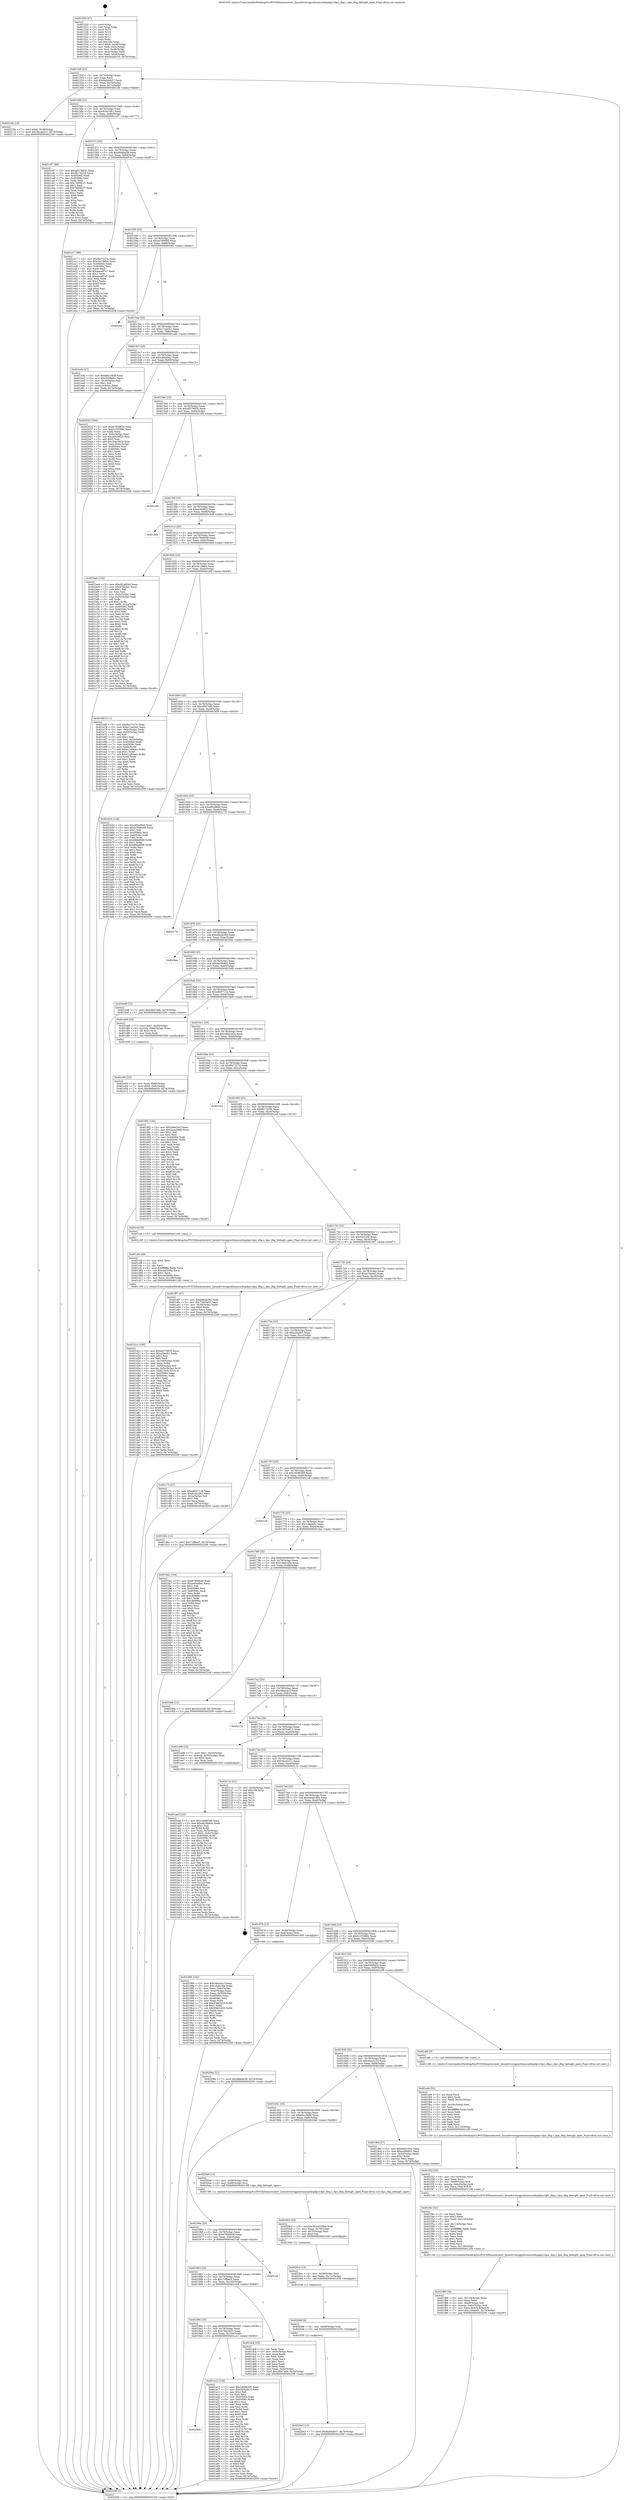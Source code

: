 digraph "0x401520" {
  label = "0x401520 (/mnt/c/Users/mathe/Desktop/tcc/POCII/binaries/extr_linuxdriversgpudrmmsmdispdpu1dpu_dbg.c_dpu_dbg_debugfs_open_Final-ollvm.out::main(0))"
  labelloc = "t"
  node[shape=record]

  Entry [label="",width=0.3,height=0.3,shape=circle,fillcolor=black,style=filled]
  "0x40154f" [label="{
     0x40154f [23]\l
     | [instrs]\l
     &nbsp;&nbsp;0x40154f \<+3\>: mov -0x74(%rbp),%eax\l
     &nbsp;&nbsp;0x401552 \<+2\>: mov %eax,%ecx\l
     &nbsp;&nbsp;0x401554 \<+6\>: sub $0x8a94db57,%ecx\l
     &nbsp;&nbsp;0x40155a \<+3\>: mov %eax,-0x78(%rbp)\l
     &nbsp;&nbsp;0x40155d \<+3\>: mov %ecx,-0x7c(%rbp)\l
     &nbsp;&nbsp;0x401560 \<+6\>: je 000000000040210b \<main+0xbeb\>\l
  }"]
  "0x40210b" [label="{
     0x40210b [19]\l
     | [instrs]\l
     &nbsp;&nbsp;0x40210b \<+7\>: movl $0x0,-0x38(%rbp)\l
     &nbsp;&nbsp;0x402112 \<+7\>: movl $0x3bcee211,-0x74(%rbp)\l
     &nbsp;&nbsp;0x402119 \<+5\>: jmp 0000000000402209 \<main+0xce9\>\l
  }"]
  "0x401566" [label="{
     0x401566 [22]\l
     | [instrs]\l
     &nbsp;&nbsp;0x401566 \<+5\>: jmp 000000000040156b \<main+0x4b\>\l
     &nbsp;&nbsp;0x40156b \<+3\>: mov -0x78(%rbp),%eax\l
     &nbsp;&nbsp;0x40156e \<+5\>: sub $0x9c5e1661,%eax\l
     &nbsp;&nbsp;0x401573 \<+3\>: mov %eax,-0x80(%rbp)\l
     &nbsp;&nbsp;0x401576 \<+6\>: je 0000000000401c97 \<main+0x777\>\l
  }"]
  Exit [label="",width=0.3,height=0.3,shape=circle,fillcolor=black,style=filled,peripheries=2]
  "0x401c97" [label="{
     0x401c97 [88]\l
     | [instrs]\l
     &nbsp;&nbsp;0x401c97 \<+5\>: mov $0xa6378935,%eax\l
     &nbsp;&nbsp;0x401c9c \<+5\>: mov $0xf817d256,%ecx\l
     &nbsp;&nbsp;0x401ca1 \<+7\>: mov 0x405064,%edx\l
     &nbsp;&nbsp;0x401ca8 \<+7\>: mov 0x40506c,%esi\l
     &nbsp;&nbsp;0x401caf \<+2\>: mov %edx,%edi\l
     &nbsp;&nbsp;0x401cb1 \<+6\>: add $0x749581f7,%edi\l
     &nbsp;&nbsp;0x401cb7 \<+3\>: sub $0x1,%edi\l
     &nbsp;&nbsp;0x401cba \<+6\>: sub $0x749581f7,%edi\l
     &nbsp;&nbsp;0x401cc0 \<+3\>: imul %edi,%edx\l
     &nbsp;&nbsp;0x401cc3 \<+3\>: and $0x1,%edx\l
     &nbsp;&nbsp;0x401cc6 \<+3\>: cmp $0x0,%edx\l
     &nbsp;&nbsp;0x401cc9 \<+4\>: sete %r8b\l
     &nbsp;&nbsp;0x401ccd \<+3\>: cmp $0xa,%esi\l
     &nbsp;&nbsp;0x401cd0 \<+4\>: setl %r9b\l
     &nbsp;&nbsp;0x401cd4 \<+3\>: mov %r8b,%r10b\l
     &nbsp;&nbsp;0x401cd7 \<+3\>: and %r9b,%r10b\l
     &nbsp;&nbsp;0x401cda \<+3\>: xor %r9b,%r8b\l
     &nbsp;&nbsp;0x401cdd \<+3\>: or %r8b,%r10b\l
     &nbsp;&nbsp;0x401ce0 \<+4\>: test $0x1,%r10b\l
     &nbsp;&nbsp;0x401ce4 \<+3\>: cmovne %ecx,%eax\l
     &nbsp;&nbsp;0x401ce7 \<+3\>: mov %eax,-0x74(%rbp)\l
     &nbsp;&nbsp;0x401cea \<+5\>: jmp 0000000000402209 \<main+0xce9\>\l
  }"]
  "0x40157c" [label="{
     0x40157c [25]\l
     | [instrs]\l
     &nbsp;&nbsp;0x40157c \<+5\>: jmp 0000000000401581 \<main+0x61\>\l
     &nbsp;&nbsp;0x401581 \<+3\>: mov -0x78(%rbp),%eax\l
     &nbsp;&nbsp;0x401584 \<+5\>: sub $0x9fabbe28,%eax\l
     &nbsp;&nbsp;0x401589 \<+6\>: mov %eax,-0x84(%rbp)\l
     &nbsp;&nbsp;0x40158f \<+6\>: je 0000000000401e17 \<main+0x8f7\>\l
  }"]
  "0x4020e2" [label="{
     0x4020e2 [12]\l
     | [instrs]\l
     &nbsp;&nbsp;0x4020e2 \<+7\>: movl $0x8a94db57,-0x74(%rbp)\l
     &nbsp;&nbsp;0x4020e9 \<+5\>: jmp 0000000000402209 \<main+0xce9\>\l
  }"]
  "0x401e17" [label="{
     0x401e17 [88]\l
     | [instrs]\l
     &nbsp;&nbsp;0x401e17 \<+5\>: mov $0xf6a73274,%eax\l
     &nbsp;&nbsp;0x401e1c \<+5\>: mov $0xc6c18664,%ecx\l
     &nbsp;&nbsp;0x401e21 \<+7\>: mov 0x405064,%edx\l
     &nbsp;&nbsp;0x401e28 \<+7\>: mov 0x40506c,%esi\l
     &nbsp;&nbsp;0x401e2f \<+2\>: mov %edx,%edi\l
     &nbsp;&nbsp;0x401e31 \<+6\>: add $0xaaea97a7,%edi\l
     &nbsp;&nbsp;0x401e37 \<+3\>: sub $0x1,%edi\l
     &nbsp;&nbsp;0x401e3a \<+6\>: sub $0xaaea97a7,%edi\l
     &nbsp;&nbsp;0x401e40 \<+3\>: imul %edi,%edx\l
     &nbsp;&nbsp;0x401e43 \<+3\>: and $0x1,%edx\l
     &nbsp;&nbsp;0x401e46 \<+3\>: cmp $0x0,%edx\l
     &nbsp;&nbsp;0x401e49 \<+4\>: sete %r8b\l
     &nbsp;&nbsp;0x401e4d \<+3\>: cmp $0xa,%esi\l
     &nbsp;&nbsp;0x401e50 \<+4\>: setl %r9b\l
     &nbsp;&nbsp;0x401e54 \<+3\>: mov %r8b,%r10b\l
     &nbsp;&nbsp;0x401e57 \<+3\>: and %r9b,%r10b\l
     &nbsp;&nbsp;0x401e5a \<+3\>: xor %r9b,%r8b\l
     &nbsp;&nbsp;0x401e5d \<+3\>: or %r8b,%r10b\l
     &nbsp;&nbsp;0x401e60 \<+4\>: test $0x1,%r10b\l
     &nbsp;&nbsp;0x401e64 \<+3\>: cmovne %ecx,%eax\l
     &nbsp;&nbsp;0x401e67 \<+3\>: mov %eax,-0x74(%rbp)\l
     &nbsp;&nbsp;0x401e6a \<+5\>: jmp 0000000000402209 \<main+0xce9\>\l
  }"]
  "0x401595" [label="{
     0x401595 [25]\l
     | [instrs]\l
     &nbsp;&nbsp;0x401595 \<+5\>: jmp 000000000040159a \<main+0x7a\>\l
     &nbsp;&nbsp;0x40159a \<+3\>: mov -0x78(%rbp),%eax\l
     &nbsp;&nbsp;0x40159d \<+5\>: sub $0xa0789695,%eax\l
     &nbsp;&nbsp;0x4015a2 \<+6\>: mov %eax,-0x88(%rbp)\l
     &nbsp;&nbsp;0x4015a8 \<+6\>: je 00000000004020fa \<main+0xbda\>\l
  }"]
  "0x4020d9" [label="{
     0x4020d9 [9]\l
     | [instrs]\l
     &nbsp;&nbsp;0x4020d9 \<+4\>: mov -0x68(%rbp),%rdi\l
     &nbsp;&nbsp;0x4020dd \<+5\>: call 0000000000401030 \<free@plt\>\l
     | [calls]\l
     &nbsp;&nbsp;0x401030 \{1\} (unknown)\l
  }"]
  "0x4020fa" [label="{
     0x4020fa\l
  }", style=dashed]
  "0x4015ae" [label="{
     0x4015ae [25]\l
     | [instrs]\l
     &nbsp;&nbsp;0x4015ae \<+5\>: jmp 00000000004015b3 \<main+0x93\>\l
     &nbsp;&nbsp;0x4015b3 \<+3\>: mov -0x78(%rbp),%eax\l
     &nbsp;&nbsp;0x4015b6 \<+5\>: sub $0xa11ee2e1,%eax\l
     &nbsp;&nbsp;0x4015bb \<+6\>: mov %eax,-0x8c(%rbp)\l
     &nbsp;&nbsp;0x4015c1 \<+6\>: je 0000000000401ede \<main+0x9be\>\l
  }"]
  "0x4020ca" [label="{
     0x4020ca [15]\l
     | [instrs]\l
     &nbsp;&nbsp;0x4020ca \<+4\>: mov -0x58(%rbp),%rdi\l
     &nbsp;&nbsp;0x4020ce \<+6\>: mov %eax,-0x11c(%rbp)\l
     &nbsp;&nbsp;0x4020d4 \<+5\>: call 0000000000401030 \<free@plt\>\l
     | [calls]\l
     &nbsp;&nbsp;0x401030 \{1\} (unknown)\l
  }"]
  "0x401ede" [label="{
     0x401ede [27]\l
     | [instrs]\l
     &nbsp;&nbsp;0x401ede \<+5\>: mov $0x66e19b9f,%eax\l
     &nbsp;&nbsp;0x401ee3 \<+5\>: mov $0x556f9d3c,%ecx\l
     &nbsp;&nbsp;0x401ee8 \<+3\>: mov -0x29(%rbp),%dl\l
     &nbsp;&nbsp;0x401eeb \<+3\>: test $0x1,%dl\l
     &nbsp;&nbsp;0x401eee \<+3\>: cmovne %ecx,%eax\l
     &nbsp;&nbsp;0x401ef1 \<+3\>: mov %eax,-0x74(%rbp)\l
     &nbsp;&nbsp;0x401ef4 \<+5\>: jmp 0000000000402209 \<main+0xce9\>\l
  }"]
  "0x4015c7" [label="{
     0x4015c7 [25]\l
     | [instrs]\l
     &nbsp;&nbsp;0x4015c7 \<+5\>: jmp 00000000004015cc \<main+0xac\>\l
     &nbsp;&nbsp;0x4015cc \<+3\>: mov -0x78(%rbp),%eax\l
     &nbsp;&nbsp;0x4015cf \<+5\>: sub $0xa40a46ac,%eax\l
     &nbsp;&nbsp;0x4015d4 \<+6\>: mov %eax,-0x90(%rbp)\l
     &nbsp;&nbsp;0x4015da \<+6\>: je 0000000000402032 \<main+0xb12\>\l
  }"]
  "0x4020b3" [label="{
     0x4020b3 [23]\l
     | [instrs]\l
     &nbsp;&nbsp;0x4020b3 \<+10\>: movabs $0x4030b6,%rdi\l
     &nbsp;&nbsp;0x4020bd \<+3\>: mov %eax,-0x70(%rbp)\l
     &nbsp;&nbsp;0x4020c0 \<+3\>: mov -0x70(%rbp),%esi\l
     &nbsp;&nbsp;0x4020c3 \<+2\>: mov $0x0,%al\l
     &nbsp;&nbsp;0x4020c5 \<+5\>: call 0000000000401040 \<printf@plt\>\l
     | [calls]\l
     &nbsp;&nbsp;0x401040 \{1\} (unknown)\l
  }"]
  "0x402032" [label="{
     0x402032 [104]\l
     | [instrs]\l
     &nbsp;&nbsp;0x402032 \<+5\>: mov $0x67856639,%eax\l
     &nbsp;&nbsp;0x402037 \<+5\>: mov $0x5135586b,%ecx\l
     &nbsp;&nbsp;0x40203c \<+2\>: xor %edx,%edx\l
     &nbsp;&nbsp;0x40203e \<+3\>: mov -0x6c(%rbp),%esi\l
     &nbsp;&nbsp;0x402041 \<+6\>: sub $0x204c0620,%esi\l
     &nbsp;&nbsp;0x402047 \<+3\>: add $0x1,%esi\l
     &nbsp;&nbsp;0x40204a \<+6\>: add $0x204c0620,%esi\l
     &nbsp;&nbsp;0x402050 \<+3\>: mov %esi,-0x6c(%rbp)\l
     &nbsp;&nbsp;0x402053 \<+7\>: mov 0x405064,%esi\l
     &nbsp;&nbsp;0x40205a \<+7\>: mov 0x40506c,%edi\l
     &nbsp;&nbsp;0x402061 \<+3\>: sub $0x1,%edx\l
     &nbsp;&nbsp;0x402064 \<+3\>: mov %esi,%r8d\l
     &nbsp;&nbsp;0x402067 \<+3\>: add %edx,%r8d\l
     &nbsp;&nbsp;0x40206a \<+4\>: imul %r8d,%esi\l
     &nbsp;&nbsp;0x40206e \<+3\>: and $0x1,%esi\l
     &nbsp;&nbsp;0x402071 \<+3\>: cmp $0x0,%esi\l
     &nbsp;&nbsp;0x402074 \<+4\>: sete %r9b\l
     &nbsp;&nbsp;0x402078 \<+3\>: cmp $0xa,%edi\l
     &nbsp;&nbsp;0x40207b \<+4\>: setl %r10b\l
     &nbsp;&nbsp;0x40207f \<+3\>: mov %r9b,%r11b\l
     &nbsp;&nbsp;0x402082 \<+3\>: and %r10b,%r11b\l
     &nbsp;&nbsp;0x402085 \<+3\>: xor %r10b,%r9b\l
     &nbsp;&nbsp;0x402088 \<+3\>: or %r9b,%r11b\l
     &nbsp;&nbsp;0x40208b \<+4\>: test $0x1,%r11b\l
     &nbsp;&nbsp;0x40208f \<+3\>: cmovne %ecx,%eax\l
     &nbsp;&nbsp;0x402092 \<+3\>: mov %eax,-0x74(%rbp)\l
     &nbsp;&nbsp;0x402095 \<+5\>: jmp 0000000000402209 \<main+0xce9\>\l
  }"]
  "0x4015e0" [label="{
     0x4015e0 [25]\l
     | [instrs]\l
     &nbsp;&nbsp;0x4015e0 \<+5\>: jmp 00000000004015e5 \<main+0xc5\>\l
     &nbsp;&nbsp;0x4015e5 \<+3\>: mov -0x78(%rbp),%eax\l
     &nbsp;&nbsp;0x4015e8 \<+5\>: sub $0xa6378935,%eax\l
     &nbsp;&nbsp;0x4015ed \<+6\>: mov %eax,-0x94(%rbp)\l
     &nbsp;&nbsp;0x4015f3 \<+6\>: je 0000000000402189 \<main+0xc69\>\l
  }"]
  "0x401f80" [label="{
     0x401f80 [34]\l
     | [instrs]\l
     &nbsp;&nbsp;0x401f80 \<+6\>: mov -0x118(%rbp),%ecx\l
     &nbsp;&nbsp;0x401f86 \<+3\>: imul %eax,%ecx\l
     &nbsp;&nbsp;0x401f89 \<+4\>: mov -0x68(%rbp),%r8\l
     &nbsp;&nbsp;0x401f8d \<+4\>: movslq -0x6c(%rbp),%r9\l
     &nbsp;&nbsp;0x401f91 \<+5\>: mov %ecx,0x4(%r8,%r9,8)\l
     &nbsp;&nbsp;0x401f96 \<+7\>: movl $0x1cfaab81,-0x74(%rbp)\l
     &nbsp;&nbsp;0x401f9d \<+5\>: jmp 0000000000402209 \<main+0xce9\>\l
  }"]
  "0x402189" [label="{
     0x402189\l
  }", style=dashed]
  "0x4015f9" [label="{
     0x4015f9 [25]\l
     | [instrs]\l
     &nbsp;&nbsp;0x4015f9 \<+5\>: jmp 00000000004015fe \<main+0xde\>\l
     &nbsp;&nbsp;0x4015fe \<+3\>: mov -0x78(%rbp),%eax\l
     &nbsp;&nbsp;0x401601 \<+5\>: sub $0xacf4d931,%eax\l
     &nbsp;&nbsp;0x401606 \<+6\>: mov %eax,-0x98(%rbp)\l
     &nbsp;&nbsp;0x40160c \<+6\>: je 00000000004018da \<main+0x3ba\>\l
  }"]
  "0x401f4c" [label="{
     0x401f4c [52]\l
     | [instrs]\l
     &nbsp;&nbsp;0x401f4c \<+2\>: xor %ecx,%ecx\l
     &nbsp;&nbsp;0x401f4e \<+5\>: mov $0x2,%edx\l
     &nbsp;&nbsp;0x401f53 \<+6\>: mov %edx,-0x114(%rbp)\l
     &nbsp;&nbsp;0x401f59 \<+1\>: cltd\l
     &nbsp;&nbsp;0x401f5a \<+6\>: mov -0x114(%rbp),%esi\l
     &nbsp;&nbsp;0x401f60 \<+2\>: idiv %esi\l
     &nbsp;&nbsp;0x401f62 \<+6\>: imul $0xfffffffe,%edx,%edx\l
     &nbsp;&nbsp;0x401f68 \<+2\>: mov %ecx,%edi\l
     &nbsp;&nbsp;0x401f6a \<+2\>: sub %edx,%edi\l
     &nbsp;&nbsp;0x401f6c \<+2\>: mov %ecx,%edx\l
     &nbsp;&nbsp;0x401f6e \<+3\>: sub $0x1,%edx\l
     &nbsp;&nbsp;0x401f71 \<+2\>: add %edx,%edi\l
     &nbsp;&nbsp;0x401f73 \<+2\>: sub %edi,%ecx\l
     &nbsp;&nbsp;0x401f75 \<+6\>: mov %ecx,-0x118(%rbp)\l
     &nbsp;&nbsp;0x401f7b \<+5\>: call 0000000000401160 \<next_i\>\l
     | [calls]\l
     &nbsp;&nbsp;0x401160 \{1\} (/mnt/c/Users/mathe/Desktop/tcc/POCII/binaries/extr_linuxdriversgpudrmmsmdispdpu1dpu_dbg.c_dpu_dbg_debugfs_open_Final-ollvm.out::next_i)\l
  }"]
  "0x4018da" [label="{
     0x4018da\l
  }", style=dashed]
  "0x401612" [label="{
     0x401612 [25]\l
     | [instrs]\l
     &nbsp;&nbsp;0x401612 \<+5\>: jmp 0000000000401617 \<main+0xf7\>\l
     &nbsp;&nbsp;0x401617 \<+3\>: mov -0x78(%rbp),%eax\l
     &nbsp;&nbsp;0x40161a \<+5\>: sub $0xb7846049,%eax\l
     &nbsp;&nbsp;0x40161f \<+6\>: mov %eax,-0x9c(%rbp)\l
     &nbsp;&nbsp;0x401625 \<+6\>: je 0000000000401be4 \<main+0x6c4\>\l
  }"]
  "0x401f32" [label="{
     0x401f32 [26]\l
     | [instrs]\l
     &nbsp;&nbsp;0x401f32 \<+6\>: mov -0x110(%rbp),%ecx\l
     &nbsp;&nbsp;0x401f38 \<+3\>: imul %eax,%ecx\l
     &nbsp;&nbsp;0x401f3b \<+4\>: mov -0x68(%rbp),%r8\l
     &nbsp;&nbsp;0x401f3f \<+4\>: movslq -0x6c(%rbp),%r9\l
     &nbsp;&nbsp;0x401f43 \<+4\>: mov %ecx,(%r8,%r9,8)\l
     &nbsp;&nbsp;0x401f47 \<+5\>: call 0000000000401160 \<next_i\>\l
     | [calls]\l
     &nbsp;&nbsp;0x401160 \{1\} (/mnt/c/Users/mathe/Desktop/tcc/POCII/binaries/extr_linuxdriversgpudrmmsmdispdpu1dpu_dbg.c_dpu_dbg_debugfs_open_Final-ollvm.out::next_i)\l
  }"]
  "0x401be4" [label="{
     0x401be4 [152]\l
     | [instrs]\l
     &nbsp;&nbsp;0x401be4 \<+5\>: mov $0xd92af844,%eax\l
     &nbsp;&nbsp;0x401be9 \<+5\>: mov $0x476b4d1,%ecx\l
     &nbsp;&nbsp;0x401bee \<+2\>: mov $0x1,%dl\l
     &nbsp;&nbsp;0x401bf0 \<+2\>: xor %esi,%esi\l
     &nbsp;&nbsp;0x401bf2 \<+3\>: mov -0x5c(%rbp),%edi\l
     &nbsp;&nbsp;0x401bf5 \<+3\>: cmp -0x50(%rbp),%edi\l
     &nbsp;&nbsp;0x401bf8 \<+4\>: setl %r8b\l
     &nbsp;&nbsp;0x401bfc \<+4\>: and $0x1,%r8b\l
     &nbsp;&nbsp;0x401c00 \<+4\>: mov %r8b,-0x2a(%rbp)\l
     &nbsp;&nbsp;0x401c04 \<+7\>: mov 0x405064,%edi\l
     &nbsp;&nbsp;0x401c0b \<+8\>: mov 0x40506c,%r9d\l
     &nbsp;&nbsp;0x401c13 \<+3\>: sub $0x1,%esi\l
     &nbsp;&nbsp;0x401c16 \<+3\>: mov %edi,%r10d\l
     &nbsp;&nbsp;0x401c19 \<+3\>: add %esi,%r10d\l
     &nbsp;&nbsp;0x401c1c \<+4\>: imul %r10d,%edi\l
     &nbsp;&nbsp;0x401c20 \<+3\>: and $0x1,%edi\l
     &nbsp;&nbsp;0x401c23 \<+3\>: cmp $0x0,%edi\l
     &nbsp;&nbsp;0x401c26 \<+4\>: sete %r8b\l
     &nbsp;&nbsp;0x401c2a \<+4\>: cmp $0xa,%r9d\l
     &nbsp;&nbsp;0x401c2e \<+4\>: setl %r11b\l
     &nbsp;&nbsp;0x401c32 \<+3\>: mov %r8b,%bl\l
     &nbsp;&nbsp;0x401c35 \<+3\>: xor $0xff,%bl\l
     &nbsp;&nbsp;0x401c38 \<+3\>: mov %r11b,%r14b\l
     &nbsp;&nbsp;0x401c3b \<+4\>: xor $0xff,%r14b\l
     &nbsp;&nbsp;0x401c3f \<+3\>: xor $0x1,%dl\l
     &nbsp;&nbsp;0x401c42 \<+3\>: mov %bl,%r15b\l
     &nbsp;&nbsp;0x401c45 \<+4\>: and $0xff,%r15b\l
     &nbsp;&nbsp;0x401c49 \<+3\>: and %dl,%r8b\l
     &nbsp;&nbsp;0x401c4c \<+3\>: mov %r14b,%r12b\l
     &nbsp;&nbsp;0x401c4f \<+4\>: and $0xff,%r12b\l
     &nbsp;&nbsp;0x401c53 \<+3\>: and %dl,%r11b\l
     &nbsp;&nbsp;0x401c56 \<+3\>: or %r8b,%r15b\l
     &nbsp;&nbsp;0x401c59 \<+3\>: or %r11b,%r12b\l
     &nbsp;&nbsp;0x401c5c \<+3\>: xor %r12b,%r15b\l
     &nbsp;&nbsp;0x401c5f \<+3\>: or %r14b,%bl\l
     &nbsp;&nbsp;0x401c62 \<+3\>: xor $0xff,%bl\l
     &nbsp;&nbsp;0x401c65 \<+3\>: or $0x1,%dl\l
     &nbsp;&nbsp;0x401c68 \<+2\>: and %dl,%bl\l
     &nbsp;&nbsp;0x401c6a \<+3\>: or %bl,%r15b\l
     &nbsp;&nbsp;0x401c6d \<+4\>: test $0x1,%r15b\l
     &nbsp;&nbsp;0x401c71 \<+3\>: cmovne %ecx,%eax\l
     &nbsp;&nbsp;0x401c74 \<+3\>: mov %eax,-0x74(%rbp)\l
     &nbsp;&nbsp;0x401c77 \<+5\>: jmp 0000000000402209 \<main+0xce9\>\l
  }"]
  "0x40162b" [label="{
     0x40162b [25]\l
     | [instrs]\l
     &nbsp;&nbsp;0x40162b \<+5\>: jmp 0000000000401630 \<main+0x110\>\l
     &nbsp;&nbsp;0x401630 \<+3\>: mov -0x78(%rbp),%eax\l
     &nbsp;&nbsp;0x401633 \<+5\>: sub $0xc6c18664,%eax\l
     &nbsp;&nbsp;0x401638 \<+6\>: mov %eax,-0xa0(%rbp)\l
     &nbsp;&nbsp;0x40163e \<+6\>: je 0000000000401e6f \<main+0x94f\>\l
  }"]
  "0x401efe" [label="{
     0x401efe [52]\l
     | [instrs]\l
     &nbsp;&nbsp;0x401efe \<+2\>: xor %ecx,%ecx\l
     &nbsp;&nbsp;0x401f00 \<+5\>: mov $0x2,%edx\l
     &nbsp;&nbsp;0x401f05 \<+6\>: mov %edx,-0x10c(%rbp)\l
     &nbsp;&nbsp;0x401f0b \<+1\>: cltd\l
     &nbsp;&nbsp;0x401f0c \<+6\>: mov -0x10c(%rbp),%esi\l
     &nbsp;&nbsp;0x401f12 \<+2\>: idiv %esi\l
     &nbsp;&nbsp;0x401f14 \<+6\>: imul $0xfffffffe,%edx,%edx\l
     &nbsp;&nbsp;0x401f1a \<+2\>: mov %ecx,%edi\l
     &nbsp;&nbsp;0x401f1c \<+2\>: sub %edx,%edi\l
     &nbsp;&nbsp;0x401f1e \<+2\>: mov %ecx,%edx\l
     &nbsp;&nbsp;0x401f20 \<+3\>: sub $0x1,%edx\l
     &nbsp;&nbsp;0x401f23 \<+2\>: add %edx,%edi\l
     &nbsp;&nbsp;0x401f25 \<+2\>: sub %edi,%ecx\l
     &nbsp;&nbsp;0x401f27 \<+6\>: mov %ecx,-0x110(%rbp)\l
     &nbsp;&nbsp;0x401f2d \<+5\>: call 0000000000401160 \<next_i\>\l
     | [calls]\l
     &nbsp;&nbsp;0x401160 \{1\} (/mnt/c/Users/mathe/Desktop/tcc/POCII/binaries/extr_linuxdriversgpudrmmsmdispdpu1dpu_dbg.c_dpu_dbg_debugfs_open_Final-ollvm.out::next_i)\l
  }"]
  "0x401e6f" [label="{
     0x401e6f [111]\l
     | [instrs]\l
     &nbsp;&nbsp;0x401e6f \<+5\>: mov $0xf6a73274,%eax\l
     &nbsp;&nbsp;0x401e74 \<+5\>: mov $0xa11ee2e1,%ecx\l
     &nbsp;&nbsp;0x401e79 \<+3\>: mov -0x6c(%rbp),%edx\l
     &nbsp;&nbsp;0x401e7c \<+3\>: cmp -0x60(%rbp),%edx\l
     &nbsp;&nbsp;0x401e7f \<+4\>: setl %sil\l
     &nbsp;&nbsp;0x401e83 \<+4\>: and $0x1,%sil\l
     &nbsp;&nbsp;0x401e87 \<+4\>: mov %sil,-0x29(%rbp)\l
     &nbsp;&nbsp;0x401e8b \<+7\>: mov 0x405064,%edx\l
     &nbsp;&nbsp;0x401e92 \<+7\>: mov 0x40506c,%edi\l
     &nbsp;&nbsp;0x401e99 \<+3\>: mov %edx,%r8d\l
     &nbsp;&nbsp;0x401e9c \<+7\>: add $0xe12d0be2,%r8d\l
     &nbsp;&nbsp;0x401ea3 \<+4\>: sub $0x1,%r8d\l
     &nbsp;&nbsp;0x401ea7 \<+7\>: sub $0xe12d0be2,%r8d\l
     &nbsp;&nbsp;0x401eae \<+4\>: imul %r8d,%edx\l
     &nbsp;&nbsp;0x401eb2 \<+3\>: and $0x1,%edx\l
     &nbsp;&nbsp;0x401eb5 \<+3\>: cmp $0x0,%edx\l
     &nbsp;&nbsp;0x401eb8 \<+4\>: sete %sil\l
     &nbsp;&nbsp;0x401ebc \<+3\>: cmp $0xa,%edi\l
     &nbsp;&nbsp;0x401ebf \<+4\>: setl %r9b\l
     &nbsp;&nbsp;0x401ec3 \<+3\>: mov %sil,%r10b\l
     &nbsp;&nbsp;0x401ec6 \<+3\>: and %r9b,%r10b\l
     &nbsp;&nbsp;0x401ec9 \<+3\>: xor %r9b,%sil\l
     &nbsp;&nbsp;0x401ecc \<+3\>: or %sil,%r10b\l
     &nbsp;&nbsp;0x401ecf \<+4\>: test $0x1,%r10b\l
     &nbsp;&nbsp;0x401ed3 \<+3\>: cmovne %ecx,%eax\l
     &nbsp;&nbsp;0x401ed6 \<+3\>: mov %eax,-0x74(%rbp)\l
     &nbsp;&nbsp;0x401ed9 \<+5\>: jmp 0000000000402209 \<main+0xce9\>\l
  }"]
  "0x401644" [label="{
     0x401644 [25]\l
     | [instrs]\l
     &nbsp;&nbsp;0x401644 \<+5\>: jmp 0000000000401649 \<main+0x129\>\l
     &nbsp;&nbsp;0x401649 \<+3\>: mov -0x78(%rbp),%eax\l
     &nbsp;&nbsp;0x40164c \<+5\>: sub $0xcf8474db,%eax\l
     &nbsp;&nbsp;0x401651 \<+6\>: mov %eax,-0xa4(%rbp)\l
     &nbsp;&nbsp;0x401657 \<+6\>: je 0000000000401b54 \<main+0x634\>\l
  }"]
  "0x401e00" [label="{
     0x401e00 [23]\l
     | [instrs]\l
     &nbsp;&nbsp;0x401e00 \<+4\>: mov %rax,-0x68(%rbp)\l
     &nbsp;&nbsp;0x401e04 \<+7\>: movl $0x0,-0x6c(%rbp)\l
     &nbsp;&nbsp;0x401e0b \<+7\>: movl $0x9fabbe28,-0x74(%rbp)\l
     &nbsp;&nbsp;0x401e12 \<+5\>: jmp 0000000000402209 \<main+0xce9\>\l
  }"]
  "0x401b54" [label="{
     0x401b54 [144]\l
     | [instrs]\l
     &nbsp;&nbsp;0x401b54 \<+5\>: mov $0xd92af844,%eax\l
     &nbsp;&nbsp;0x401b59 \<+5\>: mov $0xb7846049,%ecx\l
     &nbsp;&nbsp;0x401b5e \<+2\>: mov $0x1,%dl\l
     &nbsp;&nbsp;0x401b60 \<+7\>: mov 0x405064,%esi\l
     &nbsp;&nbsp;0x401b67 \<+7\>: mov 0x40506c,%edi\l
     &nbsp;&nbsp;0x401b6e \<+3\>: mov %esi,%r8d\l
     &nbsp;&nbsp;0x401b71 \<+7\>: sub $0x888ef596,%r8d\l
     &nbsp;&nbsp;0x401b78 \<+4\>: sub $0x1,%r8d\l
     &nbsp;&nbsp;0x401b7c \<+7\>: add $0x888ef596,%r8d\l
     &nbsp;&nbsp;0x401b83 \<+4\>: imul %r8d,%esi\l
     &nbsp;&nbsp;0x401b87 \<+3\>: and $0x1,%esi\l
     &nbsp;&nbsp;0x401b8a \<+3\>: cmp $0x0,%esi\l
     &nbsp;&nbsp;0x401b8d \<+4\>: sete %r9b\l
     &nbsp;&nbsp;0x401b91 \<+3\>: cmp $0xa,%edi\l
     &nbsp;&nbsp;0x401b94 \<+4\>: setl %r10b\l
     &nbsp;&nbsp;0x401b98 \<+3\>: mov %r9b,%r11b\l
     &nbsp;&nbsp;0x401b9b \<+4\>: xor $0xff,%r11b\l
     &nbsp;&nbsp;0x401b9f \<+3\>: mov %r10b,%bl\l
     &nbsp;&nbsp;0x401ba2 \<+3\>: xor $0xff,%bl\l
     &nbsp;&nbsp;0x401ba5 \<+3\>: xor $0x1,%dl\l
     &nbsp;&nbsp;0x401ba8 \<+3\>: mov %r11b,%r14b\l
     &nbsp;&nbsp;0x401bab \<+4\>: and $0xff,%r14b\l
     &nbsp;&nbsp;0x401baf \<+3\>: and %dl,%r9b\l
     &nbsp;&nbsp;0x401bb2 \<+3\>: mov %bl,%r15b\l
     &nbsp;&nbsp;0x401bb5 \<+4\>: and $0xff,%r15b\l
     &nbsp;&nbsp;0x401bb9 \<+3\>: and %dl,%r10b\l
     &nbsp;&nbsp;0x401bbc \<+3\>: or %r9b,%r14b\l
     &nbsp;&nbsp;0x401bbf \<+3\>: or %r10b,%r15b\l
     &nbsp;&nbsp;0x401bc2 \<+3\>: xor %r15b,%r14b\l
     &nbsp;&nbsp;0x401bc5 \<+3\>: or %bl,%r11b\l
     &nbsp;&nbsp;0x401bc8 \<+4\>: xor $0xff,%r11b\l
     &nbsp;&nbsp;0x401bcc \<+3\>: or $0x1,%dl\l
     &nbsp;&nbsp;0x401bcf \<+3\>: and %dl,%r11b\l
     &nbsp;&nbsp;0x401bd2 \<+3\>: or %r11b,%r14b\l
     &nbsp;&nbsp;0x401bd5 \<+4\>: test $0x1,%r14b\l
     &nbsp;&nbsp;0x401bd9 \<+3\>: cmovne %ecx,%eax\l
     &nbsp;&nbsp;0x401bdc \<+3\>: mov %eax,-0x74(%rbp)\l
     &nbsp;&nbsp;0x401bdf \<+5\>: jmp 0000000000402209 \<main+0xce9\>\l
  }"]
  "0x40165d" [label="{
     0x40165d [25]\l
     | [instrs]\l
     &nbsp;&nbsp;0x40165d \<+5\>: jmp 0000000000401662 \<main+0x142\>\l
     &nbsp;&nbsp;0x401662 \<+3\>: mov -0x78(%rbp),%eax\l
     &nbsp;&nbsp;0x401665 \<+5\>: sub $0xd92af844,%eax\l
     &nbsp;&nbsp;0x40166a \<+6\>: mov %eax,-0xa8(%rbp)\l
     &nbsp;&nbsp;0x401670 \<+6\>: je 000000000040217d \<main+0xc5d\>\l
  }"]
  "0x401d1c" [label="{
     0x401d1c [160]\l
     | [instrs]\l
     &nbsp;&nbsp;0x401d1c \<+5\>: mov $0xa6378935,%ecx\l
     &nbsp;&nbsp;0x401d21 \<+5\>: mov $0xa2fa861,%edx\l
     &nbsp;&nbsp;0x401d26 \<+3\>: mov $0x1,%sil\l
     &nbsp;&nbsp;0x401d29 \<+2\>: xor %edi,%edi\l
     &nbsp;&nbsp;0x401d2b \<+7\>: mov -0x108(%rbp),%r8d\l
     &nbsp;&nbsp;0x401d32 \<+4\>: imul %eax,%r8d\l
     &nbsp;&nbsp;0x401d36 \<+4\>: mov -0x58(%rbp),%r9\l
     &nbsp;&nbsp;0x401d3a \<+4\>: movslq -0x5c(%rbp),%r10\l
     &nbsp;&nbsp;0x401d3e \<+4\>: mov %r8d,(%r9,%r10,4)\l
     &nbsp;&nbsp;0x401d42 \<+7\>: mov 0x405064,%eax\l
     &nbsp;&nbsp;0x401d49 \<+8\>: mov 0x40506c,%r8d\l
     &nbsp;&nbsp;0x401d51 \<+3\>: sub $0x1,%edi\l
     &nbsp;&nbsp;0x401d54 \<+3\>: mov %eax,%r11d\l
     &nbsp;&nbsp;0x401d57 \<+3\>: add %edi,%r11d\l
     &nbsp;&nbsp;0x401d5a \<+4\>: imul %r11d,%eax\l
     &nbsp;&nbsp;0x401d5e \<+3\>: and $0x1,%eax\l
     &nbsp;&nbsp;0x401d61 \<+3\>: cmp $0x0,%eax\l
     &nbsp;&nbsp;0x401d64 \<+3\>: sete %bl\l
     &nbsp;&nbsp;0x401d67 \<+4\>: cmp $0xa,%r8d\l
     &nbsp;&nbsp;0x401d6b \<+4\>: setl %r14b\l
     &nbsp;&nbsp;0x401d6f \<+3\>: mov %bl,%r15b\l
     &nbsp;&nbsp;0x401d72 \<+4\>: xor $0xff,%r15b\l
     &nbsp;&nbsp;0x401d76 \<+3\>: mov %r14b,%r12b\l
     &nbsp;&nbsp;0x401d79 \<+4\>: xor $0xff,%r12b\l
     &nbsp;&nbsp;0x401d7d \<+4\>: xor $0x0,%sil\l
     &nbsp;&nbsp;0x401d81 \<+3\>: mov %r15b,%r13b\l
     &nbsp;&nbsp;0x401d84 \<+4\>: and $0x0,%r13b\l
     &nbsp;&nbsp;0x401d88 \<+3\>: and %sil,%bl\l
     &nbsp;&nbsp;0x401d8b \<+3\>: mov %r12b,%al\l
     &nbsp;&nbsp;0x401d8e \<+2\>: and $0x0,%al\l
     &nbsp;&nbsp;0x401d90 \<+3\>: and %sil,%r14b\l
     &nbsp;&nbsp;0x401d93 \<+3\>: or %bl,%r13b\l
     &nbsp;&nbsp;0x401d96 \<+3\>: or %r14b,%al\l
     &nbsp;&nbsp;0x401d99 \<+3\>: xor %al,%r13b\l
     &nbsp;&nbsp;0x401d9c \<+3\>: or %r12b,%r15b\l
     &nbsp;&nbsp;0x401d9f \<+4\>: xor $0xff,%r15b\l
     &nbsp;&nbsp;0x401da3 \<+4\>: or $0x0,%sil\l
     &nbsp;&nbsp;0x401da7 \<+3\>: and %sil,%r15b\l
     &nbsp;&nbsp;0x401daa \<+3\>: or %r15b,%r13b\l
     &nbsp;&nbsp;0x401dad \<+4\>: test $0x1,%r13b\l
     &nbsp;&nbsp;0x401db1 \<+3\>: cmovne %edx,%ecx\l
     &nbsp;&nbsp;0x401db4 \<+3\>: mov %ecx,-0x74(%rbp)\l
     &nbsp;&nbsp;0x401db7 \<+5\>: jmp 0000000000402209 \<main+0xce9\>\l
  }"]
  "0x40217d" [label="{
     0x40217d\l
  }", style=dashed]
  "0x401676" [label="{
     0x401676 [25]\l
     | [instrs]\l
     &nbsp;&nbsp;0x401676 \<+5\>: jmp 000000000040167b \<main+0x15b\>\l
     &nbsp;&nbsp;0x40167b \<+3\>: mov -0x78(%rbp),%eax\l
     &nbsp;&nbsp;0x40167e \<+5\>: sub $0xddbcb29d,%eax\l
     &nbsp;&nbsp;0x401683 \<+6\>: mov %eax,-0xac(%rbp)\l
     &nbsp;&nbsp;0x401689 \<+6\>: je 00000000004020ee \<main+0xbce\>\l
  }"]
  "0x401cf4" [label="{
     0x401cf4 [40]\l
     | [instrs]\l
     &nbsp;&nbsp;0x401cf4 \<+5\>: mov $0x2,%ecx\l
     &nbsp;&nbsp;0x401cf9 \<+1\>: cltd\l
     &nbsp;&nbsp;0x401cfa \<+2\>: idiv %ecx\l
     &nbsp;&nbsp;0x401cfc \<+6\>: imul $0xfffffffe,%edx,%ecx\l
     &nbsp;&nbsp;0x401d02 \<+6\>: sub $0xcaa5b0fa,%ecx\l
     &nbsp;&nbsp;0x401d08 \<+3\>: add $0x1,%ecx\l
     &nbsp;&nbsp;0x401d0b \<+6\>: add $0xcaa5b0fa,%ecx\l
     &nbsp;&nbsp;0x401d11 \<+6\>: mov %ecx,-0x108(%rbp)\l
     &nbsp;&nbsp;0x401d17 \<+5\>: call 0000000000401160 \<next_i\>\l
     | [calls]\l
     &nbsp;&nbsp;0x401160 \{1\} (/mnt/c/Users/mathe/Desktop/tcc/POCII/binaries/extr_linuxdriversgpudrmmsmdispdpu1dpu_dbg.c_dpu_dbg_debugfs_open_Final-ollvm.out::next_i)\l
  }"]
  "0x4020ee" [label="{
     0x4020ee\l
  }", style=dashed]
  "0x40168f" [label="{
     0x40168f [25]\l
     | [instrs]\l
     &nbsp;&nbsp;0x40168f \<+5\>: jmp 0000000000401694 \<main+0x174\>\l
     &nbsp;&nbsp;0x401694 \<+3\>: mov -0x78(%rbp),%eax\l
     &nbsp;&nbsp;0x401697 \<+5\>: sub $0xde29b9cb,%eax\l
     &nbsp;&nbsp;0x40169c \<+6\>: mov %eax,-0xb0(%rbp)\l
     &nbsp;&nbsp;0x4016a2 \<+6\>: je 0000000000401b48 \<main+0x628\>\l
  }"]
  "0x401aaf" [label="{
     0x401aaf [153]\l
     | [instrs]\l
     &nbsp;&nbsp;0x401aaf \<+5\>: mov $0x160863d5,%ecx\l
     &nbsp;&nbsp;0x401ab4 \<+5\>: mov $0xde29b9cb,%edx\l
     &nbsp;&nbsp;0x401ab9 \<+3\>: mov $0x1,%sil\l
     &nbsp;&nbsp;0x401abc \<+3\>: xor %r8d,%r8d\l
     &nbsp;&nbsp;0x401abf \<+4\>: mov %rax,-0x58(%rbp)\l
     &nbsp;&nbsp;0x401ac3 \<+7\>: movl $0x0,-0x5c(%rbp)\l
     &nbsp;&nbsp;0x401aca \<+8\>: mov 0x405064,%r9d\l
     &nbsp;&nbsp;0x401ad2 \<+8\>: mov 0x40506c,%r10d\l
     &nbsp;&nbsp;0x401ada \<+4\>: sub $0x1,%r8d\l
     &nbsp;&nbsp;0x401ade \<+3\>: mov %r9d,%r11d\l
     &nbsp;&nbsp;0x401ae1 \<+3\>: add %r8d,%r11d\l
     &nbsp;&nbsp;0x401ae4 \<+4\>: imul %r11d,%r9d\l
     &nbsp;&nbsp;0x401ae8 \<+4\>: and $0x1,%r9d\l
     &nbsp;&nbsp;0x401aec \<+4\>: cmp $0x0,%r9d\l
     &nbsp;&nbsp;0x401af0 \<+3\>: sete %bl\l
     &nbsp;&nbsp;0x401af3 \<+4\>: cmp $0xa,%r10d\l
     &nbsp;&nbsp;0x401af7 \<+4\>: setl %r14b\l
     &nbsp;&nbsp;0x401afb \<+3\>: mov %bl,%r15b\l
     &nbsp;&nbsp;0x401afe \<+4\>: xor $0xff,%r15b\l
     &nbsp;&nbsp;0x401b02 \<+3\>: mov %r14b,%r12b\l
     &nbsp;&nbsp;0x401b05 \<+4\>: xor $0xff,%r12b\l
     &nbsp;&nbsp;0x401b09 \<+4\>: xor $0x1,%sil\l
     &nbsp;&nbsp;0x401b0d \<+3\>: mov %r15b,%r13b\l
     &nbsp;&nbsp;0x401b10 \<+4\>: and $0xff,%r13b\l
     &nbsp;&nbsp;0x401b14 \<+3\>: and %sil,%bl\l
     &nbsp;&nbsp;0x401b17 \<+3\>: mov %r12b,%al\l
     &nbsp;&nbsp;0x401b1a \<+2\>: and $0xff,%al\l
     &nbsp;&nbsp;0x401b1c \<+3\>: and %sil,%r14b\l
     &nbsp;&nbsp;0x401b1f \<+3\>: or %bl,%r13b\l
     &nbsp;&nbsp;0x401b22 \<+3\>: or %r14b,%al\l
     &nbsp;&nbsp;0x401b25 \<+3\>: xor %al,%r13b\l
     &nbsp;&nbsp;0x401b28 \<+3\>: or %r12b,%r15b\l
     &nbsp;&nbsp;0x401b2b \<+4\>: xor $0xff,%r15b\l
     &nbsp;&nbsp;0x401b2f \<+4\>: or $0x1,%sil\l
     &nbsp;&nbsp;0x401b33 \<+3\>: and %sil,%r15b\l
     &nbsp;&nbsp;0x401b36 \<+3\>: or %r15b,%r13b\l
     &nbsp;&nbsp;0x401b39 \<+4\>: test $0x1,%r13b\l
     &nbsp;&nbsp;0x401b3d \<+3\>: cmovne %edx,%ecx\l
     &nbsp;&nbsp;0x401b40 \<+3\>: mov %ecx,-0x74(%rbp)\l
     &nbsp;&nbsp;0x401b43 \<+5\>: jmp 0000000000402209 \<main+0xce9\>\l
  }"]
  "0x401b48" [label="{
     0x401b48 [12]\l
     | [instrs]\l
     &nbsp;&nbsp;0x401b48 \<+7\>: movl $0xcf8474db,-0x74(%rbp)\l
     &nbsp;&nbsp;0x401b4f \<+5\>: jmp 0000000000402209 \<main+0xce9\>\l
  }"]
  "0x4016a8" [label="{
     0x4016a8 [25]\l
     | [instrs]\l
     &nbsp;&nbsp;0x4016a8 \<+5\>: jmp 00000000004016ad \<main+0x18d\>\l
     &nbsp;&nbsp;0x4016ad \<+3\>: mov -0x78(%rbp),%eax\l
     &nbsp;&nbsp;0x4016b0 \<+5\>: sub $0xe905711b,%eax\l
     &nbsp;&nbsp;0x4016b5 \<+6\>: mov %eax,-0xb4(%rbp)\l
     &nbsp;&nbsp;0x4016bb \<+6\>: je 0000000000401de9 \<main+0x8c9\>\l
  }"]
  "0x4018b5" [label="{
     0x4018b5\l
  }", style=dashed]
  "0x401de9" [label="{
     0x401de9 [23]\l
     | [instrs]\l
     &nbsp;&nbsp;0x401de9 \<+7\>: movl $0x1,-0x60(%rbp)\l
     &nbsp;&nbsp;0x401df0 \<+4\>: movslq -0x60(%rbp),%rax\l
     &nbsp;&nbsp;0x401df4 \<+4\>: shl $0x3,%rax\l
     &nbsp;&nbsp;0x401df8 \<+3\>: mov %rax,%rdi\l
     &nbsp;&nbsp;0x401dfb \<+5\>: call 0000000000401050 \<malloc@plt\>\l
     | [calls]\l
     &nbsp;&nbsp;0x401050 \{1\} (unknown)\l
  }"]
  "0x4016c1" [label="{
     0x4016c1 [25]\l
     | [instrs]\l
     &nbsp;&nbsp;0x4016c1 \<+5\>: jmp 00000000004016c6 \<main+0x1a6\>\l
     &nbsp;&nbsp;0x4016c6 \<+3\>: mov -0x78(%rbp),%eax\l
     &nbsp;&nbsp;0x4016c9 \<+5\>: sub $0xe9d2c03e,%eax\l
     &nbsp;&nbsp;0x4016ce \<+6\>: mov %eax,-0xb8(%rbp)\l
     &nbsp;&nbsp;0x4016d4 \<+6\>: je 00000000004018f2 \<main+0x3d2\>\l
  }"]
  "0x401a12" [label="{
     0x401a12 [134]\l
     | [instrs]\l
     &nbsp;&nbsp;0x401a12 \<+5\>: mov $0x160863d5,%eax\l
     &nbsp;&nbsp;0x401a17 \<+5\>: mov $0x39764813,%ecx\l
     &nbsp;&nbsp;0x401a1c \<+2\>: mov $0x1,%dl\l
     &nbsp;&nbsp;0x401a1e \<+2\>: xor %esi,%esi\l
     &nbsp;&nbsp;0x401a20 \<+7\>: mov 0x405064,%edi\l
     &nbsp;&nbsp;0x401a27 \<+8\>: mov 0x40506c,%r8d\l
     &nbsp;&nbsp;0x401a2f \<+3\>: sub $0x1,%esi\l
     &nbsp;&nbsp;0x401a32 \<+3\>: mov %edi,%r9d\l
     &nbsp;&nbsp;0x401a35 \<+3\>: add %esi,%r9d\l
     &nbsp;&nbsp;0x401a38 \<+4\>: imul %r9d,%edi\l
     &nbsp;&nbsp;0x401a3c \<+3\>: and $0x1,%edi\l
     &nbsp;&nbsp;0x401a3f \<+3\>: cmp $0x0,%edi\l
     &nbsp;&nbsp;0x401a42 \<+4\>: sete %r10b\l
     &nbsp;&nbsp;0x401a46 \<+4\>: cmp $0xa,%r8d\l
     &nbsp;&nbsp;0x401a4a \<+4\>: setl %r11b\l
     &nbsp;&nbsp;0x401a4e \<+3\>: mov %r10b,%bl\l
     &nbsp;&nbsp;0x401a51 \<+3\>: xor $0xff,%bl\l
     &nbsp;&nbsp;0x401a54 \<+3\>: mov %r11b,%r14b\l
     &nbsp;&nbsp;0x401a57 \<+4\>: xor $0xff,%r14b\l
     &nbsp;&nbsp;0x401a5b \<+3\>: xor $0x0,%dl\l
     &nbsp;&nbsp;0x401a5e \<+3\>: mov %bl,%r15b\l
     &nbsp;&nbsp;0x401a61 \<+4\>: and $0x0,%r15b\l
     &nbsp;&nbsp;0x401a65 \<+3\>: and %dl,%r10b\l
     &nbsp;&nbsp;0x401a68 \<+3\>: mov %r14b,%r12b\l
     &nbsp;&nbsp;0x401a6b \<+4\>: and $0x0,%r12b\l
     &nbsp;&nbsp;0x401a6f \<+3\>: and %dl,%r11b\l
     &nbsp;&nbsp;0x401a72 \<+3\>: or %r10b,%r15b\l
     &nbsp;&nbsp;0x401a75 \<+3\>: or %r11b,%r12b\l
     &nbsp;&nbsp;0x401a78 \<+3\>: xor %r12b,%r15b\l
     &nbsp;&nbsp;0x401a7b \<+3\>: or %r14b,%bl\l
     &nbsp;&nbsp;0x401a7e \<+3\>: xor $0xff,%bl\l
     &nbsp;&nbsp;0x401a81 \<+3\>: or $0x0,%dl\l
     &nbsp;&nbsp;0x401a84 \<+2\>: and %dl,%bl\l
     &nbsp;&nbsp;0x401a86 \<+3\>: or %bl,%r15b\l
     &nbsp;&nbsp;0x401a89 \<+4\>: test $0x1,%r15b\l
     &nbsp;&nbsp;0x401a8d \<+3\>: cmovne %ecx,%eax\l
     &nbsp;&nbsp;0x401a90 \<+3\>: mov %eax,-0x74(%rbp)\l
     &nbsp;&nbsp;0x401a93 \<+5\>: jmp 0000000000402209 \<main+0xce9\>\l
  }"]
  "0x4018f2" [label="{
     0x4018f2 [134]\l
     | [instrs]\l
     &nbsp;&nbsp;0x4018f2 \<+5\>: mov $0x34ba3a1f,%eax\l
     &nbsp;&nbsp;0x4018f7 \<+5\>: mov $0x4aaa2466,%ecx\l
     &nbsp;&nbsp;0x4018fc \<+2\>: mov $0x1,%dl\l
     &nbsp;&nbsp;0x4018fe \<+2\>: xor %esi,%esi\l
     &nbsp;&nbsp;0x401900 \<+7\>: mov 0x405064,%edi\l
     &nbsp;&nbsp;0x401907 \<+8\>: mov 0x40506c,%r8d\l
     &nbsp;&nbsp;0x40190f \<+3\>: sub $0x1,%esi\l
     &nbsp;&nbsp;0x401912 \<+3\>: mov %edi,%r9d\l
     &nbsp;&nbsp;0x401915 \<+3\>: add %esi,%r9d\l
     &nbsp;&nbsp;0x401918 \<+4\>: imul %r9d,%edi\l
     &nbsp;&nbsp;0x40191c \<+3\>: and $0x1,%edi\l
     &nbsp;&nbsp;0x40191f \<+3\>: cmp $0x0,%edi\l
     &nbsp;&nbsp;0x401922 \<+4\>: sete %r10b\l
     &nbsp;&nbsp;0x401926 \<+4\>: cmp $0xa,%r8d\l
     &nbsp;&nbsp;0x40192a \<+4\>: setl %r11b\l
     &nbsp;&nbsp;0x40192e \<+3\>: mov %r10b,%bl\l
     &nbsp;&nbsp;0x401931 \<+3\>: xor $0xff,%bl\l
     &nbsp;&nbsp;0x401934 \<+3\>: mov %r11b,%r14b\l
     &nbsp;&nbsp;0x401937 \<+4\>: xor $0xff,%r14b\l
     &nbsp;&nbsp;0x40193b \<+3\>: xor $0x0,%dl\l
     &nbsp;&nbsp;0x40193e \<+3\>: mov %bl,%r15b\l
     &nbsp;&nbsp;0x401941 \<+4\>: and $0x0,%r15b\l
     &nbsp;&nbsp;0x401945 \<+3\>: and %dl,%r10b\l
     &nbsp;&nbsp;0x401948 \<+3\>: mov %r14b,%r12b\l
     &nbsp;&nbsp;0x40194b \<+4\>: and $0x0,%r12b\l
     &nbsp;&nbsp;0x40194f \<+3\>: and %dl,%r11b\l
     &nbsp;&nbsp;0x401952 \<+3\>: or %r10b,%r15b\l
     &nbsp;&nbsp;0x401955 \<+3\>: or %r11b,%r12b\l
     &nbsp;&nbsp;0x401958 \<+3\>: xor %r12b,%r15b\l
     &nbsp;&nbsp;0x40195b \<+3\>: or %r14b,%bl\l
     &nbsp;&nbsp;0x40195e \<+3\>: xor $0xff,%bl\l
     &nbsp;&nbsp;0x401961 \<+3\>: or $0x0,%dl\l
     &nbsp;&nbsp;0x401964 \<+2\>: and %dl,%bl\l
     &nbsp;&nbsp;0x401966 \<+3\>: or %bl,%r15b\l
     &nbsp;&nbsp;0x401969 \<+4\>: test $0x1,%r15b\l
     &nbsp;&nbsp;0x40196d \<+3\>: cmovne %ecx,%eax\l
     &nbsp;&nbsp;0x401970 \<+3\>: mov %eax,-0x74(%rbp)\l
     &nbsp;&nbsp;0x401973 \<+5\>: jmp 0000000000402209 \<main+0xce9\>\l
  }"]
  "0x4016da" [label="{
     0x4016da [25]\l
     | [instrs]\l
     &nbsp;&nbsp;0x4016da \<+5\>: jmp 00000000004016df \<main+0x1bf\>\l
     &nbsp;&nbsp;0x4016df \<+3\>: mov -0x78(%rbp),%eax\l
     &nbsp;&nbsp;0x4016e2 \<+5\>: sub $0xf6a73274,%eax\l
     &nbsp;&nbsp;0x4016e7 \<+6\>: mov %eax,-0xbc(%rbp)\l
     &nbsp;&nbsp;0x4016ed \<+6\>: je 00000000004021e3 \<main+0xcc3\>\l
  }"]
  "0x40189c" [label="{
     0x40189c [25]\l
     | [instrs]\l
     &nbsp;&nbsp;0x40189c \<+5\>: jmp 00000000004018a1 \<main+0x381\>\l
     &nbsp;&nbsp;0x4018a1 \<+3\>: mov -0x78(%rbp),%eax\l
     &nbsp;&nbsp;0x4018a4 \<+5\>: sub $0x7ddc5a33,%eax\l
     &nbsp;&nbsp;0x4018a9 \<+6\>: mov %eax,-0x104(%rbp)\l
     &nbsp;&nbsp;0x4018af \<+6\>: je 0000000000401a12 \<main+0x4f2\>\l
  }"]
  "0x4021e3" [label="{
     0x4021e3\l
  }", style=dashed]
  "0x4016f3" [label="{
     0x4016f3 [25]\l
     | [instrs]\l
     &nbsp;&nbsp;0x4016f3 \<+5\>: jmp 00000000004016f8 \<main+0x1d8\>\l
     &nbsp;&nbsp;0x4016f8 \<+3\>: mov -0x78(%rbp),%eax\l
     &nbsp;&nbsp;0x4016fb \<+5\>: sub $0xf817d256,%eax\l
     &nbsp;&nbsp;0x401700 \<+6\>: mov %eax,-0xc0(%rbp)\l
     &nbsp;&nbsp;0x401706 \<+6\>: je 0000000000401cef \<main+0x7cf\>\l
  }"]
  "0x401dc8" [label="{
     0x401dc8 [33]\l
     | [instrs]\l
     &nbsp;&nbsp;0x401dc8 \<+2\>: xor %eax,%eax\l
     &nbsp;&nbsp;0x401dca \<+3\>: mov -0x5c(%rbp),%ecx\l
     &nbsp;&nbsp;0x401dcd \<+2\>: mov %eax,%edx\l
     &nbsp;&nbsp;0x401dcf \<+2\>: sub %ecx,%edx\l
     &nbsp;&nbsp;0x401dd1 \<+2\>: mov %eax,%ecx\l
     &nbsp;&nbsp;0x401dd3 \<+3\>: sub $0x1,%ecx\l
     &nbsp;&nbsp;0x401dd6 \<+2\>: add %ecx,%edx\l
     &nbsp;&nbsp;0x401dd8 \<+2\>: sub %edx,%eax\l
     &nbsp;&nbsp;0x401dda \<+3\>: mov %eax,-0x5c(%rbp)\l
     &nbsp;&nbsp;0x401ddd \<+7\>: movl $0xcf8474db,-0x74(%rbp)\l
     &nbsp;&nbsp;0x401de4 \<+5\>: jmp 0000000000402209 \<main+0xce9\>\l
  }"]
  "0x401cef" [label="{
     0x401cef [5]\l
     | [instrs]\l
     &nbsp;&nbsp;0x401cef \<+5\>: call 0000000000401160 \<next_i\>\l
     | [calls]\l
     &nbsp;&nbsp;0x401160 \{1\} (/mnt/c/Users/mathe/Desktop/tcc/POCII/binaries/extr_linuxdriversgpudrmmsmdispdpu1dpu_dbg.c_dpu_dbg_debugfs_open_Final-ollvm.out::next_i)\l
  }"]
  "0x40170c" [label="{
     0x40170c [25]\l
     | [instrs]\l
     &nbsp;&nbsp;0x40170c \<+5\>: jmp 0000000000401711 \<main+0x1f1\>\l
     &nbsp;&nbsp;0x401711 \<+3\>: mov -0x78(%rbp),%eax\l
     &nbsp;&nbsp;0x401714 \<+5\>: sub $0x34322fd,%eax\l
     &nbsp;&nbsp;0x401719 \<+6\>: mov %eax,-0xc4(%rbp)\l
     &nbsp;&nbsp;0x40171f \<+6\>: je 00000000004019f7 \<main+0x4d7\>\l
  }"]
  "0x401883" [label="{
     0x401883 [25]\l
     | [instrs]\l
     &nbsp;&nbsp;0x401883 \<+5\>: jmp 0000000000401888 \<main+0x368\>\l
     &nbsp;&nbsp;0x401888 \<+3\>: mov -0x78(%rbp),%eax\l
     &nbsp;&nbsp;0x40188b \<+5\>: sub $0x71ffbac5,%eax\l
     &nbsp;&nbsp;0x401890 \<+6\>: mov %eax,-0x100(%rbp)\l
     &nbsp;&nbsp;0x401896 \<+6\>: je 0000000000401dc8 \<main+0x8a8\>\l
  }"]
  "0x4019f7" [label="{
     0x4019f7 [27]\l
     | [instrs]\l
     &nbsp;&nbsp;0x4019f7 \<+5\>: mov $0xddbcb29d,%eax\l
     &nbsp;&nbsp;0x4019fc \<+5\>: mov $0x7ddc5a33,%ecx\l
     &nbsp;&nbsp;0x401a01 \<+3\>: mov -0x30(%rbp),%edx\l
     &nbsp;&nbsp;0x401a04 \<+3\>: cmp $0x0,%edx\l
     &nbsp;&nbsp;0x401a07 \<+3\>: cmove %ecx,%eax\l
     &nbsp;&nbsp;0x401a0a \<+3\>: mov %eax,-0x74(%rbp)\l
     &nbsp;&nbsp;0x401a0d \<+5\>: jmp 0000000000402209 \<main+0xce9\>\l
  }"]
  "0x401725" [label="{
     0x401725 [25]\l
     | [instrs]\l
     &nbsp;&nbsp;0x401725 \<+5\>: jmp 000000000040172a \<main+0x20a\>\l
     &nbsp;&nbsp;0x40172a \<+3\>: mov -0x78(%rbp),%eax\l
     &nbsp;&nbsp;0x40172d \<+5\>: sub $0x476b4d1,%eax\l
     &nbsp;&nbsp;0x401732 \<+6\>: mov %eax,-0xc8(%rbp)\l
     &nbsp;&nbsp;0x401738 \<+6\>: je 0000000000401c7c \<main+0x75c\>\l
  }"]
  "0x4021ef" [label="{
     0x4021ef\l
  }", style=dashed]
  "0x401c7c" [label="{
     0x401c7c [27]\l
     | [instrs]\l
     &nbsp;&nbsp;0x401c7c \<+5\>: mov $0xe905711b,%eax\l
     &nbsp;&nbsp;0x401c81 \<+5\>: mov $0x9c5e1661,%ecx\l
     &nbsp;&nbsp;0x401c86 \<+3\>: mov -0x2a(%rbp),%dl\l
     &nbsp;&nbsp;0x401c89 \<+3\>: test $0x1,%dl\l
     &nbsp;&nbsp;0x401c8c \<+3\>: cmovne %ecx,%eax\l
     &nbsp;&nbsp;0x401c8f \<+3\>: mov %eax,-0x74(%rbp)\l
     &nbsp;&nbsp;0x401c92 \<+5\>: jmp 0000000000402209 \<main+0xce9\>\l
  }"]
  "0x40173e" [label="{
     0x40173e [25]\l
     | [instrs]\l
     &nbsp;&nbsp;0x40173e \<+5\>: jmp 0000000000401743 \<main+0x223\>\l
     &nbsp;&nbsp;0x401743 \<+3\>: mov -0x78(%rbp),%eax\l
     &nbsp;&nbsp;0x401746 \<+5\>: sub $0xa2fa861,%eax\l
     &nbsp;&nbsp;0x40174b \<+6\>: mov %eax,-0xcc(%rbp)\l
     &nbsp;&nbsp;0x401751 \<+6\>: je 0000000000401dbc \<main+0x89c\>\l
  }"]
  "0x40186a" [label="{
     0x40186a [25]\l
     | [instrs]\l
     &nbsp;&nbsp;0x40186a \<+5\>: jmp 000000000040186f \<main+0x34f\>\l
     &nbsp;&nbsp;0x40186f \<+3\>: mov -0x78(%rbp),%eax\l
     &nbsp;&nbsp;0x401872 \<+5\>: sub $0x67856639,%eax\l
     &nbsp;&nbsp;0x401877 \<+6\>: mov %eax,-0xfc(%rbp)\l
     &nbsp;&nbsp;0x40187d \<+6\>: je 00000000004021ef \<main+0xccf\>\l
  }"]
  "0x401dbc" [label="{
     0x401dbc [12]\l
     | [instrs]\l
     &nbsp;&nbsp;0x401dbc \<+7\>: movl $0x71ffbac5,-0x74(%rbp)\l
     &nbsp;&nbsp;0x401dc3 \<+5\>: jmp 0000000000402209 \<main+0xce9\>\l
  }"]
  "0x401757" [label="{
     0x401757 [25]\l
     | [instrs]\l
     &nbsp;&nbsp;0x401757 \<+5\>: jmp 000000000040175c \<main+0x23c\>\l
     &nbsp;&nbsp;0x40175c \<+3\>: mov -0x78(%rbp),%eax\l
     &nbsp;&nbsp;0x40175f \<+5\>: sub $0x160863d5,%eax\l
     &nbsp;&nbsp;0x401764 \<+6\>: mov %eax,-0xd0(%rbp)\l
     &nbsp;&nbsp;0x40176a \<+6\>: je 000000000040214f \<main+0xc2f\>\l
  }"]
  "0x4020a6" [label="{
     0x4020a6 [13]\l
     | [instrs]\l
     &nbsp;&nbsp;0x4020a6 \<+4\>: mov -0x58(%rbp),%rdi\l
     &nbsp;&nbsp;0x4020aa \<+4\>: mov -0x68(%rbp),%rsi\l
     &nbsp;&nbsp;0x4020ae \<+5\>: call 00000000004013f0 \<dpu_dbg_debugfs_open\>\l
     | [calls]\l
     &nbsp;&nbsp;0x4013f0 \{1\} (/mnt/c/Users/mathe/Desktop/tcc/POCII/binaries/extr_linuxdriversgpudrmmsmdispdpu1dpu_dbg.c_dpu_dbg_debugfs_open_Final-ollvm.out::dpu_dbg_debugfs_open)\l
  }"]
  "0x40214f" [label="{
     0x40214f\l
  }", style=dashed]
  "0x401770" [label="{
     0x401770 [25]\l
     | [instrs]\l
     &nbsp;&nbsp;0x401770 \<+5\>: jmp 0000000000401775 \<main+0x255\>\l
     &nbsp;&nbsp;0x401775 \<+3\>: mov -0x78(%rbp),%eax\l
     &nbsp;&nbsp;0x401778 \<+5\>: sub $0x1cfaab81,%eax\l
     &nbsp;&nbsp;0x40177d \<+6\>: mov %eax,-0xd4(%rbp)\l
     &nbsp;&nbsp;0x401783 \<+6\>: je 0000000000401fa2 \<main+0xa82\>\l
  }"]
  "0x401985" [label="{
     0x401985 [102]\l
     | [instrs]\l
     &nbsp;&nbsp;0x401985 \<+5\>: mov $0x34ba3a1f,%ecx\l
     &nbsp;&nbsp;0x40198a \<+5\>: mov $0x1dabc2be,%edx\l
     &nbsp;&nbsp;0x40198f \<+3\>: mov %eax,-0x4c(%rbp)\l
     &nbsp;&nbsp;0x401992 \<+3\>: mov -0x4c(%rbp),%eax\l
     &nbsp;&nbsp;0x401995 \<+3\>: mov %eax,-0x30(%rbp)\l
     &nbsp;&nbsp;0x401998 \<+7\>: mov 0x405064,%eax\l
     &nbsp;&nbsp;0x40199f \<+7\>: mov 0x40506c,%esi\l
     &nbsp;&nbsp;0x4019a6 \<+3\>: mov %eax,%r8d\l
     &nbsp;&nbsp;0x4019a9 \<+7\>: add $0x35845d35,%r8d\l
     &nbsp;&nbsp;0x4019b0 \<+4\>: sub $0x1,%r8d\l
     &nbsp;&nbsp;0x4019b4 \<+7\>: sub $0x35845d35,%r8d\l
     &nbsp;&nbsp;0x4019bb \<+4\>: imul %r8d,%eax\l
     &nbsp;&nbsp;0x4019bf \<+3\>: and $0x1,%eax\l
     &nbsp;&nbsp;0x4019c2 \<+3\>: cmp $0x0,%eax\l
     &nbsp;&nbsp;0x4019c5 \<+4\>: sete %r9b\l
     &nbsp;&nbsp;0x4019c9 \<+3\>: cmp $0xa,%esi\l
     &nbsp;&nbsp;0x4019cc \<+4\>: setl %r10b\l
     &nbsp;&nbsp;0x4019d0 \<+3\>: mov %r9b,%r11b\l
     &nbsp;&nbsp;0x4019d3 \<+3\>: and %r10b,%r11b\l
     &nbsp;&nbsp;0x4019d6 \<+3\>: xor %r10b,%r9b\l
     &nbsp;&nbsp;0x4019d9 \<+3\>: or %r9b,%r11b\l
     &nbsp;&nbsp;0x4019dc \<+4\>: test $0x1,%r11b\l
     &nbsp;&nbsp;0x4019e0 \<+3\>: cmovne %edx,%ecx\l
     &nbsp;&nbsp;0x4019e3 \<+3\>: mov %ecx,-0x74(%rbp)\l
     &nbsp;&nbsp;0x4019e6 \<+5\>: jmp 0000000000402209 \<main+0xce9\>\l
  }"]
  "0x401fa2" [label="{
     0x401fa2 [144]\l
     | [instrs]\l
     &nbsp;&nbsp;0x401fa2 \<+5\>: mov $0x67856639,%eax\l
     &nbsp;&nbsp;0x401fa7 \<+5\>: mov $0xa40a46ac,%ecx\l
     &nbsp;&nbsp;0x401fac \<+2\>: mov $0x1,%dl\l
     &nbsp;&nbsp;0x401fae \<+7\>: mov 0x405064,%esi\l
     &nbsp;&nbsp;0x401fb5 \<+7\>: mov 0x40506c,%edi\l
     &nbsp;&nbsp;0x401fbc \<+3\>: mov %esi,%r8d\l
     &nbsp;&nbsp;0x401fbf \<+7\>: add $0xc8fdf8bc,%r8d\l
     &nbsp;&nbsp;0x401fc6 \<+4\>: sub $0x1,%r8d\l
     &nbsp;&nbsp;0x401fca \<+7\>: sub $0xc8fdf8bc,%r8d\l
     &nbsp;&nbsp;0x401fd1 \<+4\>: imul %r8d,%esi\l
     &nbsp;&nbsp;0x401fd5 \<+3\>: and $0x1,%esi\l
     &nbsp;&nbsp;0x401fd8 \<+3\>: cmp $0x0,%esi\l
     &nbsp;&nbsp;0x401fdb \<+4\>: sete %r9b\l
     &nbsp;&nbsp;0x401fdf \<+3\>: cmp $0xa,%edi\l
     &nbsp;&nbsp;0x401fe2 \<+4\>: setl %r10b\l
     &nbsp;&nbsp;0x401fe6 \<+3\>: mov %r9b,%r11b\l
     &nbsp;&nbsp;0x401fe9 \<+4\>: xor $0xff,%r11b\l
     &nbsp;&nbsp;0x401fed \<+3\>: mov %r10b,%bl\l
     &nbsp;&nbsp;0x401ff0 \<+3\>: xor $0xff,%bl\l
     &nbsp;&nbsp;0x401ff3 \<+3\>: xor $0x0,%dl\l
     &nbsp;&nbsp;0x401ff6 \<+3\>: mov %r11b,%r14b\l
     &nbsp;&nbsp;0x401ff9 \<+4\>: and $0x0,%r14b\l
     &nbsp;&nbsp;0x401ffd \<+3\>: and %dl,%r9b\l
     &nbsp;&nbsp;0x402000 \<+3\>: mov %bl,%r15b\l
     &nbsp;&nbsp;0x402003 \<+4\>: and $0x0,%r15b\l
     &nbsp;&nbsp;0x402007 \<+3\>: and %dl,%r10b\l
     &nbsp;&nbsp;0x40200a \<+3\>: or %r9b,%r14b\l
     &nbsp;&nbsp;0x40200d \<+3\>: or %r10b,%r15b\l
     &nbsp;&nbsp;0x402010 \<+3\>: xor %r15b,%r14b\l
     &nbsp;&nbsp;0x402013 \<+3\>: or %bl,%r11b\l
     &nbsp;&nbsp;0x402016 \<+4\>: xor $0xff,%r11b\l
     &nbsp;&nbsp;0x40201a \<+3\>: or $0x0,%dl\l
     &nbsp;&nbsp;0x40201d \<+3\>: and %dl,%r11b\l
     &nbsp;&nbsp;0x402020 \<+3\>: or %r11b,%r14b\l
     &nbsp;&nbsp;0x402023 \<+4\>: test $0x1,%r14b\l
     &nbsp;&nbsp;0x402027 \<+3\>: cmovne %ecx,%eax\l
     &nbsp;&nbsp;0x40202a \<+3\>: mov %eax,-0x74(%rbp)\l
     &nbsp;&nbsp;0x40202d \<+5\>: jmp 0000000000402209 \<main+0xce9\>\l
  }"]
  "0x401789" [label="{
     0x401789 [25]\l
     | [instrs]\l
     &nbsp;&nbsp;0x401789 \<+5\>: jmp 000000000040178e \<main+0x26e\>\l
     &nbsp;&nbsp;0x40178e \<+3\>: mov -0x78(%rbp),%eax\l
     &nbsp;&nbsp;0x401791 \<+5\>: sub $0x1dabc2be,%eax\l
     &nbsp;&nbsp;0x401796 \<+6\>: mov %eax,-0xd8(%rbp)\l
     &nbsp;&nbsp;0x40179c \<+6\>: je 00000000004019eb \<main+0x4cb\>\l
  }"]
  "0x401520" [label="{
     0x401520 [47]\l
     | [instrs]\l
     &nbsp;&nbsp;0x401520 \<+1\>: push %rbp\l
     &nbsp;&nbsp;0x401521 \<+3\>: mov %rsp,%rbp\l
     &nbsp;&nbsp;0x401524 \<+2\>: push %r15\l
     &nbsp;&nbsp;0x401526 \<+2\>: push %r14\l
     &nbsp;&nbsp;0x401528 \<+2\>: push %r13\l
     &nbsp;&nbsp;0x40152a \<+2\>: push %r12\l
     &nbsp;&nbsp;0x40152c \<+1\>: push %rbx\l
     &nbsp;&nbsp;0x40152d \<+7\>: sub $0x108,%rsp\l
     &nbsp;&nbsp;0x401534 \<+7\>: movl $0x0,-0x38(%rbp)\l
     &nbsp;&nbsp;0x40153b \<+3\>: mov %edi,-0x3c(%rbp)\l
     &nbsp;&nbsp;0x40153e \<+4\>: mov %rsi,-0x48(%rbp)\l
     &nbsp;&nbsp;0x401542 \<+3\>: mov -0x3c(%rbp),%edi\l
     &nbsp;&nbsp;0x401545 \<+3\>: mov %edi,-0x34(%rbp)\l
     &nbsp;&nbsp;0x401548 \<+7\>: movl $0x5eaa5c35,-0x74(%rbp)\l
  }"]
  "0x4019eb" [label="{
     0x4019eb [12]\l
     | [instrs]\l
     &nbsp;&nbsp;0x4019eb \<+7\>: movl $0x34322fd,-0x74(%rbp)\l
     &nbsp;&nbsp;0x4019f2 \<+5\>: jmp 0000000000402209 \<main+0xce9\>\l
  }"]
  "0x4017a2" [label="{
     0x4017a2 [25]\l
     | [instrs]\l
     &nbsp;&nbsp;0x4017a2 \<+5\>: jmp 00000000004017a7 \<main+0x287\>\l
     &nbsp;&nbsp;0x4017a7 \<+3\>: mov -0x78(%rbp),%eax\l
     &nbsp;&nbsp;0x4017aa \<+5\>: sub $0x34ba3a1f,%eax\l
     &nbsp;&nbsp;0x4017af \<+6\>: mov %eax,-0xdc(%rbp)\l
     &nbsp;&nbsp;0x4017b5 \<+6\>: je 0000000000402133 \<main+0xc13\>\l
  }"]
  "0x402209" [label="{
     0x402209 [5]\l
     | [instrs]\l
     &nbsp;&nbsp;0x402209 \<+5\>: jmp 000000000040154f \<main+0x2f\>\l
  }"]
  "0x402133" [label="{
     0x402133\l
  }", style=dashed]
  "0x4017bb" [label="{
     0x4017bb [25]\l
     | [instrs]\l
     &nbsp;&nbsp;0x4017bb \<+5\>: jmp 00000000004017c0 \<main+0x2a0\>\l
     &nbsp;&nbsp;0x4017c0 \<+3\>: mov -0x78(%rbp),%eax\l
     &nbsp;&nbsp;0x4017c3 \<+5\>: sub $0x39764813,%eax\l
     &nbsp;&nbsp;0x4017c8 \<+6\>: mov %eax,-0xe0(%rbp)\l
     &nbsp;&nbsp;0x4017ce \<+6\>: je 0000000000401a98 \<main+0x578\>\l
  }"]
  "0x401851" [label="{
     0x401851 [25]\l
     | [instrs]\l
     &nbsp;&nbsp;0x401851 \<+5\>: jmp 0000000000401856 \<main+0x336\>\l
     &nbsp;&nbsp;0x401856 \<+3\>: mov -0x78(%rbp),%eax\l
     &nbsp;&nbsp;0x401859 \<+5\>: sub $0x66e19b9f,%eax\l
     &nbsp;&nbsp;0x40185e \<+6\>: mov %eax,-0xf8(%rbp)\l
     &nbsp;&nbsp;0x401864 \<+6\>: je 00000000004020a6 \<main+0xb86\>\l
  }"]
  "0x401a98" [label="{
     0x401a98 [23]\l
     | [instrs]\l
     &nbsp;&nbsp;0x401a98 \<+7\>: movl $0x1,-0x50(%rbp)\l
     &nbsp;&nbsp;0x401a9f \<+4\>: movslq -0x50(%rbp),%rax\l
     &nbsp;&nbsp;0x401aa3 \<+4\>: shl $0x2,%rax\l
     &nbsp;&nbsp;0x401aa7 \<+3\>: mov %rax,%rdi\l
     &nbsp;&nbsp;0x401aaa \<+5\>: call 0000000000401050 \<malloc@plt\>\l
     | [calls]\l
     &nbsp;&nbsp;0x401050 \{1\} (unknown)\l
  }"]
  "0x4017d4" [label="{
     0x4017d4 [25]\l
     | [instrs]\l
     &nbsp;&nbsp;0x4017d4 \<+5\>: jmp 00000000004017d9 \<main+0x2b9\>\l
     &nbsp;&nbsp;0x4017d9 \<+3\>: mov -0x78(%rbp),%eax\l
     &nbsp;&nbsp;0x4017dc \<+5\>: sub $0x3bcee211,%eax\l
     &nbsp;&nbsp;0x4017e1 \<+6\>: mov %eax,-0xe4(%rbp)\l
     &nbsp;&nbsp;0x4017e7 \<+6\>: je 000000000040211e \<main+0xbfe\>\l
  }"]
  "0x4018bf" [label="{
     0x4018bf [27]\l
     | [instrs]\l
     &nbsp;&nbsp;0x4018bf \<+5\>: mov $0xe9d2c03e,%eax\l
     &nbsp;&nbsp;0x4018c4 \<+5\>: mov $0xacf4d931,%ecx\l
     &nbsp;&nbsp;0x4018c9 \<+3\>: mov -0x34(%rbp),%edx\l
     &nbsp;&nbsp;0x4018cc \<+3\>: cmp $0x2,%edx\l
     &nbsp;&nbsp;0x4018cf \<+3\>: cmovne %ecx,%eax\l
     &nbsp;&nbsp;0x4018d2 \<+3\>: mov %eax,-0x74(%rbp)\l
     &nbsp;&nbsp;0x4018d5 \<+5\>: jmp 0000000000402209 \<main+0xce9\>\l
  }"]
  "0x40211e" [label="{
     0x40211e [21]\l
     | [instrs]\l
     &nbsp;&nbsp;0x40211e \<+3\>: mov -0x38(%rbp),%eax\l
     &nbsp;&nbsp;0x402121 \<+7\>: add $0x108,%rsp\l
     &nbsp;&nbsp;0x402128 \<+1\>: pop %rbx\l
     &nbsp;&nbsp;0x402129 \<+2\>: pop %r12\l
     &nbsp;&nbsp;0x40212b \<+2\>: pop %r13\l
     &nbsp;&nbsp;0x40212d \<+2\>: pop %r14\l
     &nbsp;&nbsp;0x40212f \<+2\>: pop %r15\l
     &nbsp;&nbsp;0x402131 \<+1\>: pop %rbp\l
     &nbsp;&nbsp;0x402132 \<+1\>: ret\l
  }"]
  "0x4017ed" [label="{
     0x4017ed [25]\l
     | [instrs]\l
     &nbsp;&nbsp;0x4017ed \<+5\>: jmp 00000000004017f2 \<main+0x2d2\>\l
     &nbsp;&nbsp;0x4017f2 \<+3\>: mov -0x78(%rbp),%eax\l
     &nbsp;&nbsp;0x4017f5 \<+5\>: sub $0x4aaa2466,%eax\l
     &nbsp;&nbsp;0x4017fa \<+6\>: mov %eax,-0xe8(%rbp)\l
     &nbsp;&nbsp;0x401800 \<+6\>: je 0000000000401978 \<main+0x458\>\l
  }"]
  "0x401838" [label="{
     0x401838 [25]\l
     | [instrs]\l
     &nbsp;&nbsp;0x401838 \<+5\>: jmp 000000000040183d \<main+0x31d\>\l
     &nbsp;&nbsp;0x40183d \<+3\>: mov -0x78(%rbp),%eax\l
     &nbsp;&nbsp;0x401840 \<+5\>: sub $0x5eaa5c35,%eax\l
     &nbsp;&nbsp;0x401845 \<+6\>: mov %eax,-0xf4(%rbp)\l
     &nbsp;&nbsp;0x40184b \<+6\>: je 00000000004018bf \<main+0x39f\>\l
  }"]
  "0x401978" [label="{
     0x401978 [13]\l
     | [instrs]\l
     &nbsp;&nbsp;0x401978 \<+4\>: mov -0x48(%rbp),%rax\l
     &nbsp;&nbsp;0x40197c \<+4\>: mov 0x8(%rax),%rdi\l
     &nbsp;&nbsp;0x401980 \<+5\>: call 0000000000401060 \<atoi@plt\>\l
     | [calls]\l
     &nbsp;&nbsp;0x401060 \{1\} (unknown)\l
  }"]
  "0x401806" [label="{
     0x401806 [25]\l
     | [instrs]\l
     &nbsp;&nbsp;0x401806 \<+5\>: jmp 000000000040180b \<main+0x2eb\>\l
     &nbsp;&nbsp;0x40180b \<+3\>: mov -0x78(%rbp),%eax\l
     &nbsp;&nbsp;0x40180e \<+5\>: sub $0x5135586b,%eax\l
     &nbsp;&nbsp;0x401813 \<+6\>: mov %eax,-0xec(%rbp)\l
     &nbsp;&nbsp;0x401819 \<+6\>: je 000000000040209a \<main+0xb7a\>\l
  }"]
  "0x401ef9" [label="{
     0x401ef9 [5]\l
     | [instrs]\l
     &nbsp;&nbsp;0x401ef9 \<+5\>: call 0000000000401160 \<next_i\>\l
     | [calls]\l
     &nbsp;&nbsp;0x401160 \{1\} (/mnt/c/Users/mathe/Desktop/tcc/POCII/binaries/extr_linuxdriversgpudrmmsmdispdpu1dpu_dbg.c_dpu_dbg_debugfs_open_Final-ollvm.out::next_i)\l
  }"]
  "0x40209a" [label="{
     0x40209a [12]\l
     | [instrs]\l
     &nbsp;&nbsp;0x40209a \<+7\>: movl $0x9fabbe28,-0x74(%rbp)\l
     &nbsp;&nbsp;0x4020a1 \<+5\>: jmp 0000000000402209 \<main+0xce9\>\l
  }"]
  "0x40181f" [label="{
     0x40181f [25]\l
     | [instrs]\l
     &nbsp;&nbsp;0x40181f \<+5\>: jmp 0000000000401824 \<main+0x304\>\l
     &nbsp;&nbsp;0x401824 \<+3\>: mov -0x78(%rbp),%eax\l
     &nbsp;&nbsp;0x401827 \<+5\>: sub $0x556f9d3c,%eax\l
     &nbsp;&nbsp;0x40182c \<+6\>: mov %eax,-0xf0(%rbp)\l
     &nbsp;&nbsp;0x401832 \<+6\>: je 0000000000401ef9 \<main+0x9d9\>\l
  }"]
  Entry -> "0x401520" [label=" 1"]
  "0x40154f" -> "0x40210b" [label=" 1"]
  "0x40154f" -> "0x401566" [label=" 31"]
  "0x40211e" -> Exit [label=" 1"]
  "0x401566" -> "0x401c97" [label=" 1"]
  "0x401566" -> "0x40157c" [label=" 30"]
  "0x40210b" -> "0x402209" [label=" 1"]
  "0x40157c" -> "0x401e17" [label=" 2"]
  "0x40157c" -> "0x401595" [label=" 28"]
  "0x4020e2" -> "0x402209" [label=" 1"]
  "0x401595" -> "0x4020fa" [label=" 0"]
  "0x401595" -> "0x4015ae" [label=" 28"]
  "0x4020d9" -> "0x4020e2" [label=" 1"]
  "0x4015ae" -> "0x401ede" [label=" 2"]
  "0x4015ae" -> "0x4015c7" [label=" 26"]
  "0x4020ca" -> "0x4020d9" [label=" 1"]
  "0x4015c7" -> "0x402032" [label=" 1"]
  "0x4015c7" -> "0x4015e0" [label=" 25"]
  "0x4020b3" -> "0x4020ca" [label=" 1"]
  "0x4015e0" -> "0x402189" [label=" 0"]
  "0x4015e0" -> "0x4015f9" [label=" 25"]
  "0x4020a6" -> "0x4020b3" [label=" 1"]
  "0x4015f9" -> "0x4018da" [label=" 0"]
  "0x4015f9" -> "0x401612" [label=" 25"]
  "0x40209a" -> "0x402209" [label=" 1"]
  "0x401612" -> "0x401be4" [label=" 2"]
  "0x401612" -> "0x40162b" [label=" 23"]
  "0x402032" -> "0x402209" [label=" 1"]
  "0x40162b" -> "0x401e6f" [label=" 2"]
  "0x40162b" -> "0x401644" [label=" 21"]
  "0x401fa2" -> "0x402209" [label=" 1"]
  "0x401644" -> "0x401b54" [label=" 2"]
  "0x401644" -> "0x40165d" [label=" 19"]
  "0x401f80" -> "0x402209" [label=" 1"]
  "0x40165d" -> "0x40217d" [label=" 0"]
  "0x40165d" -> "0x401676" [label=" 19"]
  "0x401f4c" -> "0x401f80" [label=" 1"]
  "0x401676" -> "0x4020ee" [label=" 0"]
  "0x401676" -> "0x40168f" [label=" 19"]
  "0x401f32" -> "0x401f4c" [label=" 1"]
  "0x40168f" -> "0x401b48" [label=" 1"]
  "0x40168f" -> "0x4016a8" [label=" 18"]
  "0x401efe" -> "0x401f32" [label=" 1"]
  "0x4016a8" -> "0x401de9" [label=" 1"]
  "0x4016a8" -> "0x4016c1" [label=" 17"]
  "0x401ef9" -> "0x401efe" [label=" 1"]
  "0x4016c1" -> "0x4018f2" [label=" 1"]
  "0x4016c1" -> "0x4016da" [label=" 16"]
  "0x401ede" -> "0x402209" [label=" 2"]
  "0x4016da" -> "0x4021e3" [label=" 0"]
  "0x4016da" -> "0x4016f3" [label=" 16"]
  "0x401e17" -> "0x402209" [label=" 2"]
  "0x4016f3" -> "0x401cef" [label=" 1"]
  "0x4016f3" -> "0x40170c" [label=" 15"]
  "0x401e00" -> "0x402209" [label=" 1"]
  "0x40170c" -> "0x4019f7" [label=" 1"]
  "0x40170c" -> "0x401725" [label=" 14"]
  "0x401dc8" -> "0x402209" [label=" 1"]
  "0x401725" -> "0x401c7c" [label=" 2"]
  "0x401725" -> "0x40173e" [label=" 12"]
  "0x401dbc" -> "0x402209" [label=" 1"]
  "0x40173e" -> "0x401dbc" [label=" 1"]
  "0x40173e" -> "0x401757" [label=" 11"]
  "0x401cf4" -> "0x401d1c" [label=" 1"]
  "0x401757" -> "0x40214f" [label=" 0"]
  "0x401757" -> "0x401770" [label=" 11"]
  "0x401cef" -> "0x401cf4" [label=" 1"]
  "0x401770" -> "0x401fa2" [label=" 1"]
  "0x401770" -> "0x401789" [label=" 10"]
  "0x401c7c" -> "0x402209" [label=" 2"]
  "0x401789" -> "0x4019eb" [label=" 1"]
  "0x401789" -> "0x4017a2" [label=" 9"]
  "0x401be4" -> "0x402209" [label=" 2"]
  "0x4017a2" -> "0x402133" [label=" 0"]
  "0x4017a2" -> "0x4017bb" [label=" 9"]
  "0x401b54" -> "0x402209" [label=" 2"]
  "0x4017bb" -> "0x401a98" [label=" 1"]
  "0x4017bb" -> "0x4017d4" [label=" 8"]
  "0x401b48" -> "0x402209" [label=" 1"]
  "0x4017d4" -> "0x40211e" [label=" 1"]
  "0x4017d4" -> "0x4017ed" [label=" 7"]
  "0x401aaf" -> "0x402209" [label=" 1"]
  "0x4017ed" -> "0x401978" [label=" 1"]
  "0x4017ed" -> "0x401806" [label=" 6"]
  "0x401a12" -> "0x402209" [label=" 1"]
  "0x401806" -> "0x40209a" [label=" 1"]
  "0x401806" -> "0x40181f" [label=" 5"]
  "0x40189c" -> "0x4018b5" [label=" 0"]
  "0x40181f" -> "0x401ef9" [label=" 1"]
  "0x40181f" -> "0x401838" [label=" 4"]
  "0x401a98" -> "0x401aaf" [label=" 1"]
  "0x401838" -> "0x4018bf" [label=" 1"]
  "0x401838" -> "0x401851" [label=" 3"]
  "0x4018bf" -> "0x402209" [label=" 1"]
  "0x401520" -> "0x40154f" [label=" 1"]
  "0x402209" -> "0x40154f" [label=" 31"]
  "0x4018f2" -> "0x402209" [label=" 1"]
  "0x401978" -> "0x401985" [label=" 1"]
  "0x401985" -> "0x402209" [label=" 1"]
  "0x4019eb" -> "0x402209" [label=" 1"]
  "0x4019f7" -> "0x402209" [label=" 1"]
  "0x401c97" -> "0x402209" [label=" 1"]
  "0x401851" -> "0x4020a6" [label=" 1"]
  "0x401851" -> "0x40186a" [label=" 2"]
  "0x401d1c" -> "0x402209" [label=" 1"]
  "0x40186a" -> "0x4021ef" [label=" 0"]
  "0x40186a" -> "0x401883" [label=" 2"]
  "0x401de9" -> "0x401e00" [label=" 1"]
  "0x401883" -> "0x401dc8" [label=" 1"]
  "0x401883" -> "0x40189c" [label=" 1"]
  "0x401e6f" -> "0x402209" [label=" 2"]
  "0x40189c" -> "0x401a12" [label=" 1"]
}
